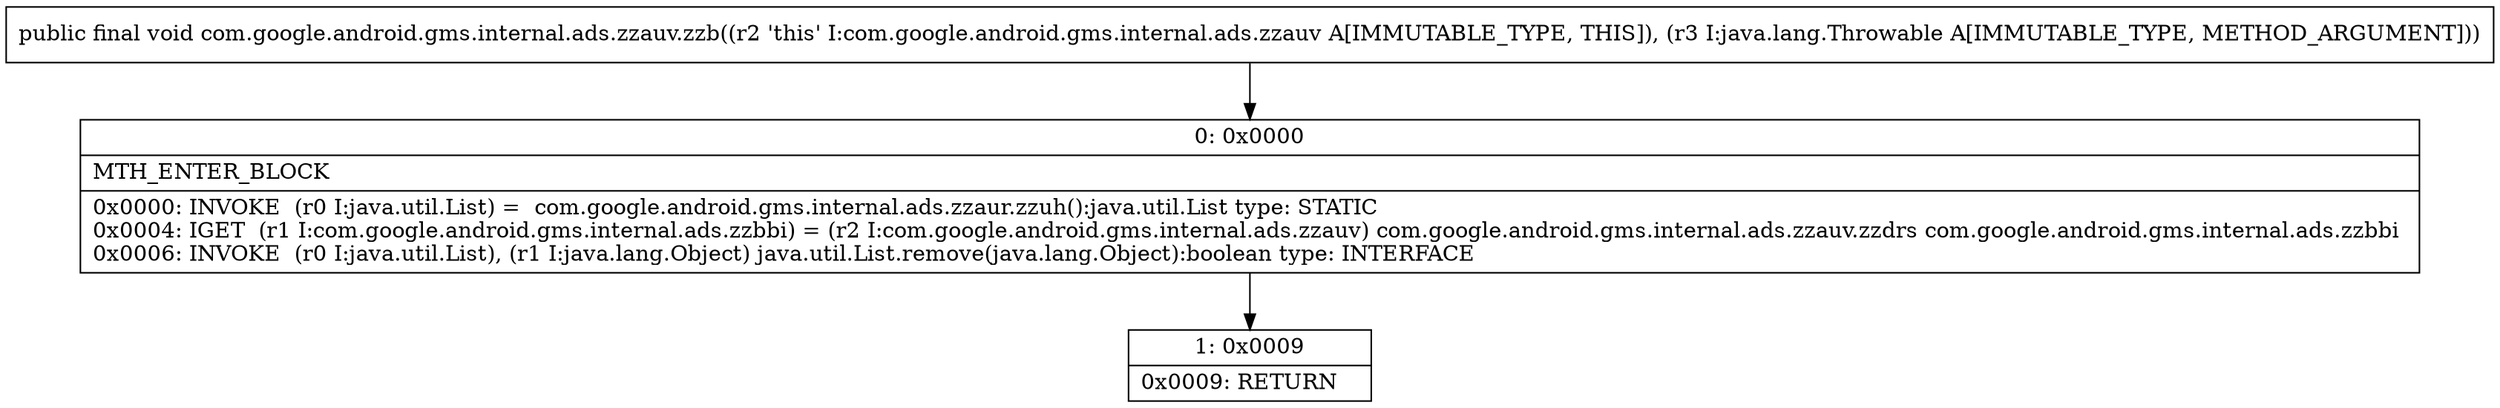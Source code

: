 digraph "CFG forcom.google.android.gms.internal.ads.zzauv.zzb(Ljava\/lang\/Throwable;)V" {
Node_0 [shape=record,label="{0\:\ 0x0000|MTH_ENTER_BLOCK\l|0x0000: INVOKE  (r0 I:java.util.List) =  com.google.android.gms.internal.ads.zzaur.zzuh():java.util.List type: STATIC \l0x0004: IGET  (r1 I:com.google.android.gms.internal.ads.zzbbi) = (r2 I:com.google.android.gms.internal.ads.zzauv) com.google.android.gms.internal.ads.zzauv.zzdrs com.google.android.gms.internal.ads.zzbbi \l0x0006: INVOKE  (r0 I:java.util.List), (r1 I:java.lang.Object) java.util.List.remove(java.lang.Object):boolean type: INTERFACE \l}"];
Node_1 [shape=record,label="{1\:\ 0x0009|0x0009: RETURN   \l}"];
MethodNode[shape=record,label="{public final void com.google.android.gms.internal.ads.zzauv.zzb((r2 'this' I:com.google.android.gms.internal.ads.zzauv A[IMMUTABLE_TYPE, THIS]), (r3 I:java.lang.Throwable A[IMMUTABLE_TYPE, METHOD_ARGUMENT])) }"];
MethodNode -> Node_0;
Node_0 -> Node_1;
}

